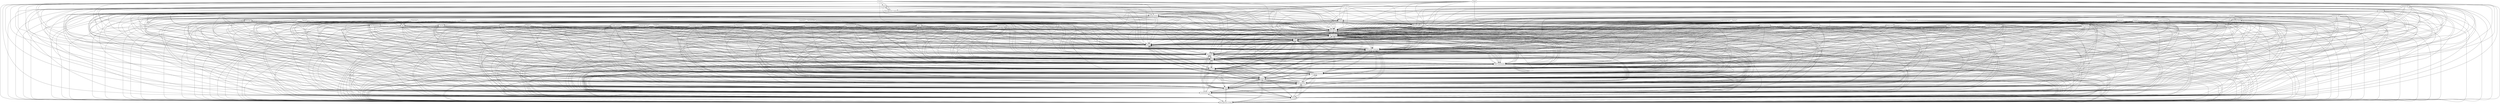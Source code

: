 digraph{
graph [rankdir=TB];
node [shape=box];
edge [arrowhead=normal];
0[label="Modulatiry mechanisms",]
1[label="LHS/RHS Syntactic Separation",]
2[label="Model",]
3[label="Rule selection",]
4[label="Storage location",]
5[label="Rule Iteration",]
6[label="Parameterization",]
7[label="Executable",]
8[label="Concrete",]
9[label="Recursion",]
10[label="Rule scheduling",]
11[label="Separate",]
12[label="Rule application strategy",]
13[label="Internal",]
14[label="Tracing",]
15[label="Transformation rules",]
16[label="Non-determinism",]
17[label="New target",]
18[label="Bidirectionality",]
19[label="Interactive",]
20[label="Bidirectional rules",]
21[label="Terms",]
22[label="Syntactically typed",]
23[label="Reuse mechanisms",]
24[label="Concurrent",]
25[label="Non-executable",]
26[label="Logic",]
27[label="Logical composition",]
28[label="Rule application scoping",]
29[label="Source",]
30[label="One-point",]
31[label="Typing",]
32[label="Looping",]
33[label="Untyped",]
34[label="Inheritance",]
35[label="Rule organization",]
36[label="Bidirectional",]
37[label="Existing target",]
38[label="Graphical",]
39[label="Variables",]
40[label="Complementary pairs",]
41[label="Explicit",]
42[label="Update",]
43[label="Fixpoint Iteration",]
44[label="Organizational Structure",]
45[label="Intermediate structures",]
46[label="LHS/RHS",]
47[label="Non-deterministic",]
48[label="Selected rules",]
49[label="Implicit",]
50[label="Control",]
51[label="Model Transformation",]
52[label="All rules",]
53[label="Target",]
54[label="Target-oriented",]
55[label="Form",]
56[label="Extension only",]
57[label="Directionality",]
58[label="Source-Target relationship",]
59[label="Graphs",]
60[label="Imperative",]
61[label="Semantically typed",]
62[label="Manual",]
63[label="Independent",]
64[label="Explicit condition",]
65[label="In-place",]
66[label="Declarative",]
67[label="Textual",]
68[label="Automatic",]
69[label="Conflict resolution",]
70[label="External",]
71[label="Phasing",]
72[label="Strings",]
73[label="Patterns",]
74[label="Syntax",]
75[label="Source-oriented",]
76[label="Deterministic",]
77[label="Dedicated support",]
78[label="Unidirectional",]
79[label="Destructive",]
80[label="Abstract",]
0->3[label="",]
0->10[label="",]
0->12[label="",]
0->14[label="",]
0->15[label="",]
0->31[label="",]
0->35[label="",]
0->39[label="",]
0->44[label="",]
0->46[label="",]
0->51[label="",]
0->55[label="",]
0->57[label="",]
0->58[label="",]
0->73[label="",]
0->74[label="",]
1->3[label="",]
1->10[label="",]
1->12[label="",]
1->14[label="",]
1->15[label="",]
1->31[label="",]
1->35[label="",]
1->39[label="",]
1->44[label="",]
1->46[label="",]
1->51[label="",]
1->55[label="",]
1->57[label="",]
1->58[label="",]
1->73[label="",]
1->74[label="",]
2->3[label="",]
2->4[label="",]
2->10[label="",]
2->12[label="",]
2->14[label="",]
2->15[label="",]
2->28[label="",]
2->31[label="",]
2->35[label="",]
2->39[label="",]
2->44[label="",]
2->46[label="",]
2->50[label="",]
2->51[label="",]
2->55[label="",]
2->57[label="",]
2->58[label="",]
2->73[label="",]
2->74[label="",]
2->77[label="",]
3->10[label="",]
3->12[label="",]
3->14[label="",]
3->15[label="",]
3->31[label="",]
3->35[label="",]
3->39[label="",]
3->44[label="",]
3->46[label="",]
3->51[label="",]
3->55[label="",]
3->57[label="",]
3->58[label="",]
3->73[label="",]
3->74[label="",]
4->3[label="",]
4->10[label="",]
4->12[label="",]
4->14[label="",]
4->15[label="",]
4->31[label="",]
4->35[label="",]
4->39[label="",]
4->44[label="",]
4->46[label="",]
4->50[label="",]
4->51[label="",]
4->55[label="",]
4->57[label="",]
4->58[label="",]
4->73[label="",]
4->74[label="",]
4->77[label="",]
5->3[label="",]
5->10[label="",]
5->12[label="",]
5->14[label="",]
5->15[label="",]
5->31[label="",]
5->35[label="",]
5->39[label="",]
5->44[label="",]
5->46[label="",]
5->51[label="",]
5->55[label="",]
5->57[label="",]
5->58[label="",]
5->73[label="",]
5->74[label="",]
6->3[label="",]
6->10[label="",]
6->12[label="",]
6->14[label="",]
6->15[label="",]
6->31[label="",]
6->35[label="",]
6->39[label="",]
6->44[label="",]
6->46[label="",]
6->51[label="",]
6->55[label="",]
6->57[label="",]
6->58[label="",]
6->73[label="",]
6->74[label="",]
7->3[label="",]
7->10[label="",]
7->12[label="",]
7->14[label="",]
7->15[label="",]
7->26[label="",]
7->31[label="",]
7->35[label="",]
7->39[label="",]
7->44[label="",]
7->46[label="",]
7->51[label="",]
7->55[label="",]
7->57[label="",]
7->58[label="",]
7->73[label="",]
7->74[label="",]
8->3[label="",]
8->10[label="",]
8->12[label="",]
8->14[label="",]
8->15[label="",]
8->31[label="",]
8->35[label="",]
8->39[label="",]
8->44[label="",]
8->46[label="",]
8->51[label="",]
8->55[label="",]
8->57[label="",]
8->58[label="",]
8->73[label="",]
8->74[label="",]
9->3[label="",]
9->5[label="",]
9->10[label="",]
9->12[label="",]
9->14[label="",]
9->15[label="",]
9->31[label="",]
9->35[label="",]
9->39[label="",]
9->44[label="",]
9->46[label="",]
9->51[label="",]
9->55[label="",]
9->57[label="",]
9->58[label="",]
9->73[label="",]
9->74[label="",]
10->3[label="",]
10->12[label="",]
10->14[label="",]
10->15[label="",]
10->31[label="",]
10->35[label="",]
10->39[label="",]
10->44[label="",]
10->46[label="",]
10->51[label="",]
10->55[label="",]
10->57[label="",]
10->58[label="",]
10->73[label="",]
10->74[label="",]
11->3[label="",]
11->4[label="",]
11->10[label="",]
11->12[label="",]
11->14[label="",]
11->15[label="",]
11->31[label="",]
11->35[label="",]
11->39[label="",]
11->44[label="",]
11->46[label="",]
11->50[label="",]
11->51[label="",]
11->55[label="",]
11->57[label="",]
11->58[label="",]
11->73[label="",]
11->74[label="",]
11->77[label="",]
12->3[label="",]
12->10[label="",]
12->14[label="",]
12->15[label="",]
12->31[label="",]
12->35[label="",]
12->39[label="",]
12->44[label="",]
12->46[label="",]
12->51[label="",]
12->55[label="",]
12->57[label="",]
12->58[label="",]
12->73[label="",]
12->74[label="",]
13->3[label="",]
13->10[label="",]
13->12[label="",]
13->14[label="",]
13->15[label="",]
13->31[label="",]
13->35[label="",]
13->39[label="",]
13->41[label="",]
13->44[label="",]
13->46[label="",]
13->51[label="",]
13->55[label="",]
13->57[label="",]
13->58[label="",]
13->73[label="",]
13->74[label="",]
14->3[label="",]
14->10[label="",]
14->12[label="",]
14->15[label="",]
14->31[label="",]
14->35[label="",]
14->39[label="",]
14->44[label="",]
14->46[label="",]
14->51[label="",]
14->55[label="",]
14->57[label="",]
14->58[label="",]
14->73[label="",]
14->74[label="",]
15->3[label="",]
15->10[label="",]
15->12[label="",]
15->14[label="",]
15->31[label="",]
15->35[label="",]
15->39[label="",]
15->44[label="",]
15->46[label="",]
15->51[label="",]
15->55[label="",]
15->57[label="",]
15->58[label="",]
15->73[label="",]
15->74[label="",]
16->3[label="",]
16->10[label="",]
16->12[label="",]
16->14[label="",]
16->15[label="",]
16->31[label="",]
16->35[label="",]
16->39[label="",]
16->44[label="",]
16->46[label="",]
16->51[label="",]
16->55[label="",]
16->57[label="",]
16->58[label="",]
16->73[label="",]
16->74[label="",]
17->3[label="",]
17->10[label="",]
17->12[label="",]
17->14[label="",]
17->15[label="",]
17->31[label="",]
17->35[label="",]
17->39[label="",]
17->44[label="",]
17->46[label="",]
17->51[label="",]
17->55[label="",]
17->57[label="",]
17->58[label="",]
17->73[label="",]
17->74[label="",]
18->3[label="",]
18->10[label="",]
18->12[label="",]
18->14[label="",]
18->15[label="",]
18->31[label="",]
18->35[label="",]
18->39[label="",]
18->44[label="",]
18->46[label="",]
18->51[label="",]
18->55[label="",]
18->57[label="",]
18->58[label="",]
18->73[label="",]
18->74[label="",]
19->3[label="",]
19->10[label="",]
19->12[label="",]
19->14[label="",]
19->15[label="",]
19->31[label="",]
19->35[label="",]
19->39[label="",]
19->44[label="",]
19->46[label="",]
19->51[label="",]
19->55[label="",]
19->57[label="",]
19->58[label="",]
19->73[label="",]
19->74[label="",]
20->3[label="",]
20->10[label="",]
20->12[label="",]
20->14[label="",]
20->15[label="",]
20->31[label="",]
20->35[label="",]
20->36[label="",]
20->39[label="",]
20->44[label="",]
20->46[label="",]
20->51[label="",]
20->55[label="",]
20->57[label="",]
20->58[label="",]
20->73[label="",]
20->74[label="",]
21->3[label="",]
21->10[label="",]
21->12[label="",]
21->14[label="",]
21->15[label="",]
21->31[label="",]
21->35[label="",]
21->39[label="",]
21->44[label="",]
21->46[label="",]
21->51[label="",]
21->55[label="",]
21->57[label="",]
21->58[label="",]
21->73[label="",]
21->74[label="",]
22->3[label="",]
22->10[label="",]
22->12[label="",]
22->14[label="",]
22->15[label="",]
22->31[label="",]
22->35[label="",]
22->39[label="",]
22->44[label="",]
22->46[label="",]
22->51[label="",]
22->55[label="",]
22->57[label="",]
22->58[label="",]
22->73[label="",]
22->74[label="",]
23->3[label="",]
23->10[label="",]
23->12[label="",]
23->14[label="",]
23->15[label="",]
23->31[label="",]
23->35[label="",]
23->39[label="",]
23->44[label="",]
23->46[label="",]
23->51[label="",]
23->55[label="",]
23->57[label="",]
23->58[label="",]
23->73[label="",]
23->74[label="",]
24->3[label="",]
24->10[label="",]
24->12[label="",]
24->14[label="",]
24->15[label="",]
24->31[label="",]
24->35[label="",]
24->39[label="",]
24->44[label="",]
24->46[label="",]
24->47[label="",]
24->51[label="",]
24->55[label="",]
24->57[label="",]
24->58[label="",]
24->73[label="",]
24->74[label="",]
25->3[label="",]
25->10[label="",]
25->12[label="",]
25->14[label="",]
25->15[label="",]
25->26[label="",]
25->31[label="",]
25->35[label="",]
25->39[label="",]
25->44[label="",]
25->46[label="",]
25->51[label="",]
25->55[label="",]
25->57[label="",]
25->58[label="",]
25->73[label="",]
25->74[label="",]
26->3[label="",]
26->10[label="",]
26->12[label="",]
26->14[label="",]
26->15[label="",]
26->31[label="",]
26->35[label="",]
26->39[label="",]
26->44[label="",]
26->46[label="",]
26->51[label="",]
26->55[label="",]
26->57[label="",]
26->58[label="",]
26->73[label="",]
26->74[label="",]
27->3[label="",]
27->10[label="",]
27->12[label="",]
27->14[label="",]
27->15[label="",]
27->23[label="",]
27->31[label="",]
27->35[label="",]
27->39[label="",]
27->44[label="",]
27->46[label="",]
27->51[label="",]
27->55[label="",]
27->57[label="",]
27->58[label="",]
27->73[label="",]
27->74[label="",]
28->2[label="",]
28->3[label="",]
28->4[label="",]
28->10[label="",]
28->12[label="",]
28->14[label="",]
28->15[label="",]
28->31[label="",]
28->35[label="",]
28->39[label="",]
28->44[label="",]
28->46[label="",]
28->50[label="",]
28->51[label="",]
28->55[label="",]
28->57[label="",]
28->58[label="",]
28->73[label="",]
28->74[label="",]
28->77[label="",]
29->2[label="",]
29->3[label="",]
29->4[label="",]
29->10[label="",]
29->12[label="",]
29->14[label="",]
29->15[label="",]
29->28[label="",]
29->31[label="",]
29->35[label="",]
29->39[label="",]
29->44[label="",]
29->46[label="",]
29->50[label="",]
29->51[label="",]
29->55[label="",]
29->57[label="",]
29->58[label="",]
29->73[label="",]
29->74[label="",]
29->77[label="",]
30->3[label="",]
30->10[label="",]
30->12[label="",]
30->14[label="",]
30->15[label="",]
30->31[label="",]
30->35[label="",]
30->39[label="",]
30->44[label="",]
30->46[label="",]
30->47[label="",]
30->51[label="",]
30->55[label="",]
30->57[label="",]
30->58[label="",]
30->73[label="",]
30->74[label="",]
31->3[label="",]
31->10[label="",]
31->12[label="",]
31->14[label="",]
31->15[label="",]
31->35[label="",]
31->39[label="",]
31->44[label="",]
31->46[label="",]
31->51[label="",]
31->55[label="",]
31->57[label="",]
31->58[label="",]
31->73[label="",]
31->74[label="",]
32->3[label="",]
32->5[label="",]
32->10[label="",]
32->12[label="",]
32->14[label="",]
32->15[label="",]
32->31[label="",]
32->35[label="",]
32->39[label="",]
32->44[label="",]
32->46[label="",]
32->51[label="",]
32->55[label="",]
32->57[label="",]
32->58[label="",]
32->73[label="",]
32->74[label="",]
33->3[label="",]
33->10[label="",]
33->12[label="",]
33->14[label="",]
33->15[label="",]
33->31[label="",]
33->35[label="",]
33->39[label="",]
33->44[label="",]
33->46[label="",]
33->51[label="",]
33->55[label="",]
33->57[label="",]
33->58[label="",]
33->73[label="",]
33->74[label="",]
34->3[label="",]
34->10[label="",]
34->12[label="",]
34->14[label="",]
34->15[label="",]
34->23[label="",]
34->31[label="",]
34->35[label="",]
34->39[label="",]
34->44[label="",]
34->46[label="",]
34->51[label="",]
34->55[label="",]
34->57[label="",]
34->58[label="",]
34->73[label="",]
34->74[label="",]
35->3[label="",]
35->10[label="",]
35->12[label="",]
35->14[label="",]
35->15[label="",]
35->31[label="",]
35->39[label="",]
35->44[label="",]
35->46[label="",]
35->51[label="",]
35->55[label="",]
35->57[label="",]
35->58[label="",]
35->73[label="",]
35->74[label="",]
36->3[label="",]
36->10[label="",]
36->12[label="",]
36->14[label="",]
36->15[label="",]
36->31[label="",]
36->35[label="",]
36->39[label="",]
36->44[label="",]
36->46[label="",]
36->51[label="",]
36->55[label="",]
36->57[label="",]
36->58[label="",]
36->73[label="",]
36->74[label="",]
37->3[label="",]
37->10[label="",]
37->12[label="",]
37->14[label="",]
37->15[label="",]
37->31[label="",]
37->35[label="",]
37->39[label="",]
37->42[label="",]
37->44[label="",]
37->46[label="",]
37->51[label="",]
37->55[label="",]
37->57[label="",]
37->58[label="",]
37->73[label="",]
37->74[label="",]
38->3[label="",]
38->8[label="",]
38->10[label="",]
38->12[label="",]
38->14[label="",]
38->15[label="",]
38->31[label="",]
38->35[label="",]
38->39[label="",]
38->44[label="",]
38->46[label="",]
38->51[label="",]
38->55[label="",]
38->57[label="",]
38->58[label="",]
38->73[label="",]
38->74[label="",]
39->3[label="",]
39->10[label="",]
39->12[label="",]
39->14[label="",]
39->15[label="",]
39->31[label="",]
39->35[label="",]
39->44[label="",]
39->46[label="",]
39->51[label="",]
39->55[label="",]
39->57[label="",]
39->58[label="",]
39->73[label="",]
39->74[label="",]
40->3[label="",]
40->10[label="",]
40->12[label="",]
40->14[label="",]
40->15[label="",]
40->31[label="",]
40->35[label="",]
40->36[label="",]
40->39[label="",]
40->44[label="",]
40->46[label="",]
40->51[label="",]
40->55[label="",]
40->57[label="",]
40->58[label="",]
40->73[label="",]
40->74[label="",]
41->3[label="",]
41->10[label="",]
41->12[label="",]
41->14[label="",]
41->15[label="",]
41->31[label="",]
41->35[label="",]
41->39[label="",]
41->44[label="",]
41->46[label="",]
41->51[label="",]
41->55[label="",]
41->57[label="",]
41->58[label="",]
41->73[label="",]
41->74[label="",]
42->3[label="",]
42->10[label="",]
42->12[label="",]
42->14[label="",]
42->15[label="",]
42->31[label="",]
42->35[label="",]
42->37[label="",]
42->39[label="",]
42->44[label="",]
42->46[label="",]
42->51[label="",]
42->55[label="",]
42->57[label="",]
42->58[label="",]
42->73[label="",]
42->74[label="",]
43->3[label="",]
43->5[label="",]
43->10[label="",]
43->12[label="",]
43->14[label="",]
43->15[label="",]
43->31[label="",]
43->35[label="",]
43->39[label="",]
43->44[label="",]
43->46[label="",]
43->51[label="",]
43->55[label="",]
43->57[label="",]
43->58[label="",]
43->73[label="",]
43->74[label="",]
44->3[label="",]
44->10[label="",]
44->12[label="",]
44->14[label="",]
44->15[label="",]
44->31[label="",]
44->35[label="",]
44->39[label="",]
44->46[label="",]
44->51[label="",]
44->55[label="",]
44->57[label="",]
44->58[label="",]
44->73[label="",]
44->74[label="",]
45->3[label="",]
45->10[label="",]
45->12[label="",]
45->14[label="",]
45->15[label="",]
45->31[label="",]
45->35[label="",]
45->39[label="",]
45->44[label="",]
45->46[label="",]
45->51[label="",]
45->55[label="",]
45->57[label="",]
45->58[label="",]
45->73[label="",]
45->74[label="",]
46->3[label="",]
46->10[label="",]
46->12[label="",]
46->14[label="",]
46->15[label="",]
46->31[label="",]
46->35[label="",]
46->39[label="",]
46->44[label="",]
46->51[label="",]
46->55[label="",]
46->57[label="",]
46->58[label="",]
46->73[label="",]
46->74[label="",]
47->3[label="",]
47->10[label="",]
47->12[label="",]
47->14[label="",]
47->15[label="",]
47->31[label="",]
47->35[label="",]
47->39[label="",]
47->44[label="",]
47->46[label="",]
47->51[label="",]
47->55[label="",]
47->57[label="",]
47->58[label="",]
47->73[label="",]
47->74[label="",]
48->3[label="",]
48->4[label="",]
48->10[label="",]
48->12[label="",]
48->14[label="",]
48->15[label="",]
48->31[label="",]
48->35[label="",]
48->39[label="",]
48->44[label="",]
48->46[label="",]
48->50[label="",]
48->51[label="",]
48->55[label="",]
48->57[label="",]
48->58[label="",]
48->68[label="",]
48->73[label="",]
48->74[label="",]
48->77[label="",]
49->3[label="",]
49->10[label="",]
49->12[label="",]
49->14[label="",]
49->15[label="",]
49->31[label="",]
49->35[label="",]
49->39[label="",]
49->44[label="",]
49->46[label="",]
49->51[label="",]
49->55[label="",]
49->57[label="",]
49->58[label="",]
49->73[label="",]
49->74[label="",]
50->3[label="",]
50->4[label="",]
50->10[label="",]
50->12[label="",]
50->14[label="",]
50->15[label="",]
50->31[label="",]
50->35[label="",]
50->39[label="",]
50->44[label="",]
50->46[label="",]
50->51[label="",]
50->55[label="",]
50->57[label="",]
50->58[label="",]
50->73[label="",]
50->74[label="",]
50->77[label="",]
51->3[label="",]
51->10[label="",]
51->12[label="",]
51->14[label="",]
51->15[label="",]
51->31[label="",]
51->35[label="",]
51->39[label="",]
51->44[label="",]
51->46[label="",]
51->55[label="",]
51->57[label="",]
51->58[label="",]
51->73[label="",]
51->74[label="",]
52->3[label="",]
52->4[label="",]
52->10[label="",]
52->12[label="",]
52->14[label="",]
52->15[label="",]
52->31[label="",]
52->35[label="",]
52->39[label="",]
52->44[label="",]
52->46[label="",]
52->50[label="",]
52->51[label="",]
52->55[label="",]
52->57[label="",]
52->58[label="",]
52->68[label="",]
52->73[label="",]
52->74[label="",]
52->77[label="",]
53->2[label="",]
53->3[label="",]
53->4[label="",]
53->10[label="",]
53->12[label="",]
53->14[label="",]
53->15[label="",]
53->28[label="",]
53->31[label="",]
53->35[label="",]
53->39[label="",]
53->44[label="",]
53->46[label="",]
53->50[label="",]
53->51[label="",]
53->55[label="",]
53->57[label="",]
53->58[label="",]
53->73[label="",]
53->74[label="",]
53->77[label="",]
54->3[label="",]
54->10[label="",]
54->12[label="",]
54->14[label="",]
54->15[label="",]
54->31[label="",]
54->35[label="",]
54->39[label="",]
54->44[label="",]
54->46[label="",]
54->51[label="",]
54->55[label="",]
54->57[label="",]
54->58[label="",]
54->73[label="",]
54->74[label="",]
55->3[label="",]
55->10[label="",]
55->12[label="",]
55->14[label="",]
55->15[label="",]
55->31[label="",]
55->35[label="",]
55->39[label="",]
55->44[label="",]
55->46[label="",]
55->51[label="",]
55->57[label="",]
55->58[label="",]
55->73[label="",]
55->74[label="",]
56->3[label="",]
56->10[label="",]
56->12[label="",]
56->14[label="",]
56->15[label="",]
56->31[label="",]
56->35[label="",]
56->37[label="",]
56->39[label="",]
56->42[label="",]
56->44[label="",]
56->46[label="",]
56->51[label="",]
56->55[label="",]
56->57[label="",]
56->58[label="",]
56->73[label="",]
56->74[label="",]
57->3[label="",]
57->10[label="",]
57->12[label="",]
57->14[label="",]
57->15[label="",]
57->31[label="",]
57->35[label="",]
57->39[label="",]
57->44[label="",]
57->46[label="",]
57->51[label="",]
57->55[label="",]
57->58[label="",]
57->73[label="",]
57->74[label="",]
58->3[label="",]
58->10[label="",]
58->12[label="",]
58->14[label="",]
58->15[label="",]
58->31[label="",]
58->35[label="",]
58->39[label="",]
58->44[label="",]
58->46[label="",]
58->51[label="",]
58->55[label="",]
58->57[label="",]
58->73[label="",]
58->74[label="",]
59->3[label="",]
59->10[label="",]
59->12[label="",]
59->14[label="",]
59->15[label="",]
59->31[label="",]
59->35[label="",]
59->39[label="",]
59->44[label="",]
59->46[label="",]
59->51[label="",]
59->55[label="",]
59->57[label="",]
59->58[label="",]
59->73[label="",]
59->74[label="",]
60->3[label="",]
60->7[label="",]
60->10[label="",]
60->12[label="",]
60->14[label="",]
60->15[label="",]
60->26[label="",]
60->31[label="",]
60->35[label="",]
60->39[label="",]
60->44[label="",]
60->46[label="",]
60->51[label="",]
60->55[label="",]
60->57[label="",]
60->58[label="",]
60->73[label="",]
60->74[label="",]
61->3[label="",]
61->10[label="",]
61->12[label="",]
61->14[label="",]
61->15[label="",]
61->31[label="",]
61->35[label="",]
61->39[label="",]
61->44[label="",]
61->46[label="",]
61->51[label="",]
61->55[label="",]
61->57[label="",]
61->58[label="",]
61->73[label="",]
61->74[label="",]
62->3[label="",]
62->4[label="",]
62->10[label="",]
62->12[label="",]
62->14[label="",]
62->15[label="",]
62->31[label="",]
62->35[label="",]
62->39[label="",]
62->44[label="",]
62->46[label="",]
62->50[label="",]
62->51[label="",]
62->55[label="",]
62->57[label="",]
62->58[label="",]
62->73[label="",]
62->74[label="",]
62->77[label="",]
63->3[label="",]
63->10[label="",]
63->12[label="",]
63->14[label="",]
63->15[label="",]
63->31[label="",]
63->35[label="",]
63->39[label="",]
63->44[label="",]
63->46[label="",]
63->51[label="",]
63->55[label="",]
63->57[label="",]
63->58[label="",]
63->73[label="",]
63->74[label="",]
64->3[label="",]
64->10[label="",]
64->12[label="",]
64->14[label="",]
64->15[label="",]
64->31[label="",]
64->35[label="",]
64->39[label="",]
64->44[label="",]
64->46[label="",]
64->51[label="",]
64->55[label="",]
64->57[label="",]
64->58[label="",]
64->73[label="",]
64->74[label="",]
65->3[label="",]
65->10[label="",]
65->12[label="",]
65->14[label="",]
65->15[label="",]
65->31[label="",]
65->35[label="",]
65->37[label="",]
65->39[label="",]
65->42[label="",]
65->44[label="",]
65->46[label="",]
65->51[label="",]
65->55[label="",]
65->57[label="",]
65->58[label="",]
65->73[label="",]
65->74[label="",]
66->3[label="",]
66->7[label="",]
66->10[label="",]
66->12[label="",]
66->14[label="",]
66->15[label="",]
66->26[label="",]
66->31[label="",]
66->35[label="",]
66->39[label="",]
66->44[label="",]
66->46[label="",]
66->51[label="",]
66->55[label="",]
66->57[label="",]
66->58[label="",]
66->73[label="",]
66->74[label="",]
67->3[label="",]
67->8[label="",]
67->10[label="",]
67->12[label="",]
67->14[label="",]
67->15[label="",]
67->31[label="",]
67->35[label="",]
67->39[label="",]
67->44[label="",]
67->46[label="",]
67->51[label="",]
67->55[label="",]
67->57[label="",]
67->58[label="",]
67->73[label="",]
67->74[label="",]
68->3[label="",]
68->4[label="",]
68->10[label="",]
68->12[label="",]
68->14[label="",]
68->15[label="",]
68->31[label="",]
68->35[label="",]
68->39[label="",]
68->44[label="",]
68->46[label="",]
68->50[label="",]
68->51[label="",]
68->55[label="",]
68->57[label="",]
68->58[label="",]
68->73[label="",]
68->74[label="",]
68->77[label="",]
69->3[label="",]
69->10[label="",]
69->12[label="",]
69->14[label="",]
69->15[label="",]
69->31[label="",]
69->35[label="",]
69->39[label="",]
69->44[label="",]
69->46[label="",]
69->51[label="",]
69->55[label="",]
69->57[label="",]
69->58[label="",]
69->73[label="",]
69->74[label="",]
70->3[label="",]
70->10[label="",]
70->12[label="",]
70->14[label="",]
70->15[label="",]
70->31[label="",]
70->35[label="",]
70->39[label="",]
70->41[label="",]
70->44[label="",]
70->46[label="",]
70->51[label="",]
70->55[label="",]
70->57[label="",]
70->58[label="",]
70->73[label="",]
70->74[label="",]
71->3[label="",]
71->10[label="",]
71->12[label="",]
71->14[label="",]
71->15[label="",]
71->31[label="",]
71->35[label="",]
71->39[label="",]
71->44[label="",]
71->46[label="",]
71->51[label="",]
71->55[label="",]
71->57[label="",]
71->58[label="",]
71->73[label="",]
71->74[label="",]
72->3[label="",]
72->10[label="",]
72->12[label="",]
72->14[label="",]
72->15[label="",]
72->31[label="",]
72->35[label="",]
72->39[label="",]
72->44[label="",]
72->46[label="",]
72->51[label="",]
72->55[label="",]
72->57[label="",]
72->58[label="",]
72->73[label="",]
72->74[label="",]
73->3[label="",]
73->10[label="",]
73->12[label="",]
73->14[label="",]
73->15[label="",]
73->31[label="",]
73->35[label="",]
73->39[label="",]
73->44[label="",]
73->46[label="",]
73->51[label="",]
73->55[label="",]
73->57[label="",]
73->58[label="",]
73->74[label="",]
74->3[label="",]
74->10[label="",]
74->12[label="",]
74->14[label="",]
74->15[label="",]
74->31[label="",]
74->35[label="",]
74->39[label="",]
74->44[label="",]
74->46[label="",]
74->51[label="",]
74->55[label="",]
74->57[label="",]
74->58[label="",]
74->73[label="",]
75->3[label="",]
75->10[label="",]
75->12[label="",]
75->14[label="",]
75->15[label="",]
75->31[label="",]
75->35[label="",]
75->39[label="",]
75->44[label="",]
75->46[label="",]
75->51[label="",]
75->55[label="",]
75->57[label="",]
75->58[label="",]
75->73[label="",]
75->74[label="",]
76->3[label="",]
76->10[label="",]
76->12[label="",]
76->14[label="",]
76->15[label="",]
76->31[label="",]
76->35[label="",]
76->39[label="",]
76->44[label="",]
76->46[label="",]
76->51[label="",]
76->55[label="",]
76->57[label="",]
76->58[label="",]
76->73[label="",]
76->74[label="",]
77->3[label="",]
77->4[label="",]
77->10[label="",]
77->12[label="",]
77->14[label="",]
77->15[label="",]
77->31[label="",]
77->35[label="",]
77->39[label="",]
77->44[label="",]
77->46[label="",]
77->50[label="",]
77->51[label="",]
77->55[label="",]
77->57[label="",]
77->58[label="",]
77->73[label="",]
77->74[label="",]
78->3[label="",]
78->10[label="",]
78->12[label="",]
78->14[label="",]
78->15[label="",]
78->31[label="",]
78->35[label="",]
78->39[label="",]
78->44[label="",]
78->46[label="",]
78->51[label="",]
78->55[label="",]
78->57[label="",]
78->58[label="",]
78->73[label="",]
78->74[label="",]
79->3[label="",]
79->10[label="",]
79->12[label="",]
79->14[label="",]
79->15[label="",]
79->31[label="",]
79->35[label="",]
79->37[label="",]
79->39[label="",]
79->42[label="",]
79->44[label="",]
79->46[label="",]
79->51[label="",]
79->55[label="",]
79->57[label="",]
79->58[label="",]
79->73[label="",]
79->74[label="",]
80->3[label="",]
80->10[label="",]
80->12[label="",]
80->14[label="",]
80->15[label="",]
80->31[label="",]
80->35[label="",]
80->39[label="",]
80->44[label="",]
80->46[label="",]
80->51[label="",]
80->55[label="",]
80->57[label="",]
80->58[label="",]
80->73[label="",]
80->74[label="",]
}
